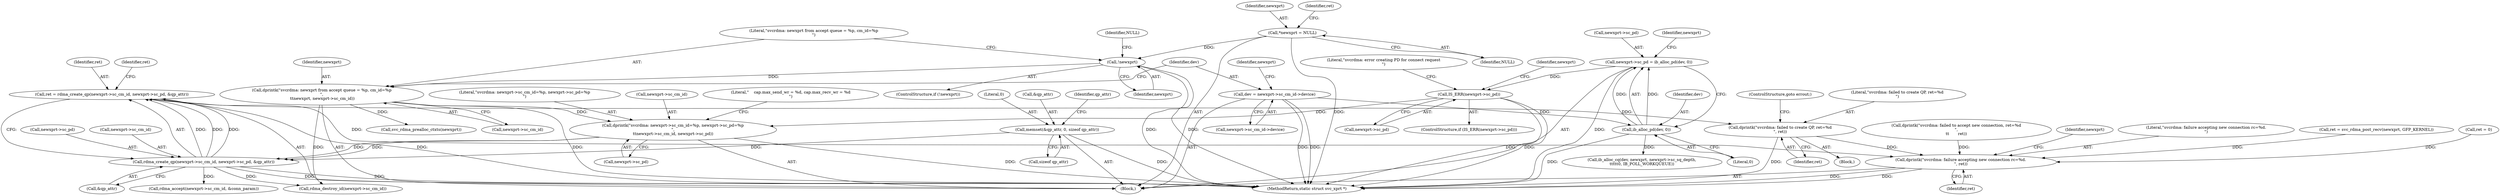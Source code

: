 digraph "0_linux_c70422f760c120480fee4de6c38804c72aa26bc1_44@API" {
"1000486" [label="(Call,ret = rdma_create_qp(newxprt->sc_cm_id, newxprt->sc_pd, &qp_attr))"];
"1000488" [label="(Call,rdma_create_qp(newxprt->sc_cm_id, newxprt->sc_pd, &qp_attr))"];
"1000454" [label="(Call,dprintk(\"svcrdma: newxprt->sc_cm_id=%p, newxprt->sc_pd=%p\n\",\n\t\tnewxprt->sc_cm_id, newxprt->sc_pd))"];
"1000178" [label="(Call,dprintk(\"svcrdma: newxprt from accept queue = %p, cm_id=%p\n\",\n \t\tnewxprt, newxprt->sc_cm_id))"];
"1000174" [label="(Call,!newxprt)"];
"1000116" [label="(Call,*newxprt = NULL)"];
"1000325" [label="(Call,IS_ERR(newxprt->sc_pd))"];
"1000317" [label="(Call,newxprt->sc_pd = ib_alloc_pd(dev, 0))"];
"1000321" [label="(Call,ib_alloc_pd(dev, 0))"];
"1000184" [label="(Call,dev = newxprt->sc_cm_id->device)"];
"1000375" [label="(Call,memset(&qp_attr, 0, sizeof qp_attr))"];
"1000500" [label="(Call,dprintk(\"svcrdma: failed to create QP, ret=%d\n\", ret))"];
"1000764" [label="(Call,dprintk(\"svcrdma: failure accepting new connection rc=%d.\n\", ret))"];
"1000326" [label="(Call,newxprt->sc_pd)"];
"1000322" [label="(Identifier,dev)"];
"1000117" [label="(Identifier,newxprt)"];
"1000331" [label="(Literal,\"svcrdma: error creating PD for connect request\n\")"];
"1000175" [label="(Identifier,newxprt)"];
"1000321" [label="(Call,ib_alloc_pd(dev, 0))"];
"1000180" [label="(Identifier,newxprt)"];
"1000186" [label="(Call,newxprt->sc_cm_id->device)"];
"1000116" [label="(Call,*newxprt = NULL)"];
"1000118" [label="(Identifier,NULL)"];
"1000499" [label="(Block,)"];
"1000770" [label="(Identifier,newxprt)"];
"1000181" [label="(Call,newxprt->sc_cm_id)"];
"1000379" [label="(Call,sizeof qp_attr)"];
"1000454" [label="(Call,dprintk(\"svcrdma: newxprt->sc_cm_id=%p, newxprt->sc_pd=%p\n\",\n\t\tnewxprt->sc_cm_id, newxprt->sc_pd))"];
"1000184" [label="(Call,dev = newxprt->sc_cm_id->device)"];
"1000488" [label="(Call,rdma_create_qp(newxprt->sc_cm_id, newxprt->sc_pd, &qp_attr))"];
"1000765" [label="(Literal,\"svcrdma: failure accepting new connection rc=%d.\n\")"];
"1000318" [label="(Call,newxprt->sc_pd)"];
"1000375" [label="(Call,memset(&qp_attr, 0, sizeof qp_attr))"];
"1000503" [label="(ControlStructure,goto errout;)"];
"1000486" [label="(Call,ret = rdma_create_qp(newxprt->sc_cm_id, newxprt->sc_pd, &qp_attr))"];
"1000177" [label="(Identifier,NULL)"];
"1000492" [label="(Call,newxprt->sc_pd)"];
"1000487" [label="(Identifier,ret)"];
"1000285" [label="(Call,svc_rdma_prealloc_ctxts(newxprt))"];
"1000596" [label="(Call,ret = svc_rdma_post_recv(newxprt, GFP_KERNEL))"];
"1000786" [label="(Call,rdma_destroy_id(newxprt->sc_cm_id))"];
"1000489" [label="(Call,newxprt->sc_cm_id)"];
"1000378" [label="(Literal,0)"];
"1000463" [label="(Literal,\"    cap.max_send_wr = %d, cap.max_recv_wr = %d\n\")"];
"1000764" [label="(Call,dprintk(\"svcrdma: failure accepting new connection rc=%d.\n\", ret))"];
"1000174" [label="(Call,!newxprt)"];
"1000323" [label="(Literal,0)"];
"1000317" [label="(Call,newxprt->sc_pd = ib_alloc_pd(dev, 0))"];
"1000193" [label="(Identifier,newxprt)"];
"1000185" [label="(Identifier,dev)"];
"1000335" [label="(Identifier,newxprt)"];
"1000173" [label="(ControlStructure,if (!newxprt))"];
"1000500" [label="(Call,dprintk(\"svcrdma: failed to create QP, ret=%d\n\", ret))"];
"1000766" [label="(Identifier,ret)"];
"1000179" [label="(Literal,\"svcrdma: newxprt from accept queue = %p, cm_id=%p\n\")"];
"1000337" [label="(Call,ib_alloc_cq(dev, newxprt, newxprt->sc_sq_depth,\n\t\t\t\t\t0, IB_POLL_WORKQUEUE))"];
"1000797" [label="(MethodReturn,static struct svc_xprt *)"];
"1000376" [label="(Call,&qp_attr)"];
"1000455" [label="(Literal,\"svcrdma: newxprt->sc_cm_id=%p, newxprt->sc_pd=%p\n\")"];
"1000126" [label="(Call,ret = 0)"];
"1000113" [label="(Block,)"];
"1000178" [label="(Call,dprintk(\"svcrdma: newxprt from accept queue = %p, cm_id=%p\n\",\n \t\tnewxprt, newxprt->sc_cm_id))"];
"1000456" [label="(Call,newxprt->sc_cm_id)"];
"1000324" [label="(ControlStructure,if (IS_ERR(newxprt->sc_pd)))"];
"1000127" [label="(Identifier,ret)"];
"1000327" [label="(Identifier,newxprt)"];
"1000495" [label="(Call,&qp_attr)"];
"1000501" [label="(Literal,\"svcrdma: failed to create QP, ret=%d\n\")"];
"1000679" [label="(Call,rdma_accept(newxprt->sc_cm_id, &conn_param))"];
"1000498" [label="(Identifier,ret)"];
"1000502" [label="(Identifier,ret)"];
"1000383" [label="(Identifier,qp_attr)"];
"1000688" [label="(Call,dprintk(\"svcrdma: failed to accept new connection, ret=%d\n\",\n\t\t       ret))"];
"1000459" [label="(Call,newxprt->sc_pd)"];
"1000325" [label="(Call,IS_ERR(newxprt->sc_pd))"];
"1000486" -> "1000113"  [label="AST: "];
"1000486" -> "1000488"  [label="CFG: "];
"1000487" -> "1000486"  [label="AST: "];
"1000488" -> "1000486"  [label="AST: "];
"1000498" -> "1000486"  [label="CFG: "];
"1000486" -> "1000797"  [label="DDG: "];
"1000488" -> "1000486"  [label="DDG: "];
"1000488" -> "1000486"  [label="DDG: "];
"1000488" -> "1000486"  [label="DDG: "];
"1000486" -> "1000500"  [label="DDG: "];
"1000486" -> "1000764"  [label="DDG: "];
"1000488" -> "1000495"  [label="CFG: "];
"1000489" -> "1000488"  [label="AST: "];
"1000492" -> "1000488"  [label="AST: "];
"1000495" -> "1000488"  [label="AST: "];
"1000488" -> "1000797"  [label="DDG: "];
"1000488" -> "1000797"  [label="DDG: "];
"1000454" -> "1000488"  [label="DDG: "];
"1000454" -> "1000488"  [label="DDG: "];
"1000375" -> "1000488"  [label="DDG: "];
"1000488" -> "1000679"  [label="DDG: "];
"1000488" -> "1000786"  [label="DDG: "];
"1000454" -> "1000113"  [label="AST: "];
"1000454" -> "1000459"  [label="CFG: "];
"1000455" -> "1000454"  [label="AST: "];
"1000456" -> "1000454"  [label="AST: "];
"1000459" -> "1000454"  [label="AST: "];
"1000463" -> "1000454"  [label="CFG: "];
"1000454" -> "1000797"  [label="DDG: "];
"1000178" -> "1000454"  [label="DDG: "];
"1000325" -> "1000454"  [label="DDG: "];
"1000178" -> "1000113"  [label="AST: "];
"1000178" -> "1000181"  [label="CFG: "];
"1000179" -> "1000178"  [label="AST: "];
"1000180" -> "1000178"  [label="AST: "];
"1000181" -> "1000178"  [label="AST: "];
"1000185" -> "1000178"  [label="CFG: "];
"1000178" -> "1000797"  [label="DDG: "];
"1000174" -> "1000178"  [label="DDG: "];
"1000178" -> "1000285"  [label="DDG: "];
"1000178" -> "1000786"  [label="DDG: "];
"1000174" -> "1000173"  [label="AST: "];
"1000174" -> "1000175"  [label="CFG: "];
"1000175" -> "1000174"  [label="AST: "];
"1000177" -> "1000174"  [label="CFG: "];
"1000179" -> "1000174"  [label="CFG: "];
"1000174" -> "1000797"  [label="DDG: "];
"1000174" -> "1000797"  [label="DDG: "];
"1000116" -> "1000174"  [label="DDG: "];
"1000116" -> "1000113"  [label="AST: "];
"1000116" -> "1000118"  [label="CFG: "];
"1000117" -> "1000116"  [label="AST: "];
"1000118" -> "1000116"  [label="AST: "];
"1000127" -> "1000116"  [label="CFG: "];
"1000116" -> "1000797"  [label="DDG: "];
"1000325" -> "1000324"  [label="AST: "];
"1000325" -> "1000326"  [label="CFG: "];
"1000326" -> "1000325"  [label="AST: "];
"1000331" -> "1000325"  [label="CFG: "];
"1000335" -> "1000325"  [label="CFG: "];
"1000325" -> "1000797"  [label="DDG: "];
"1000325" -> "1000797"  [label="DDG: "];
"1000317" -> "1000325"  [label="DDG: "];
"1000317" -> "1000113"  [label="AST: "];
"1000317" -> "1000321"  [label="CFG: "];
"1000318" -> "1000317"  [label="AST: "];
"1000321" -> "1000317"  [label="AST: "];
"1000327" -> "1000317"  [label="CFG: "];
"1000317" -> "1000797"  [label="DDG: "];
"1000321" -> "1000317"  [label="DDG: "];
"1000321" -> "1000317"  [label="DDG: "];
"1000321" -> "1000323"  [label="CFG: "];
"1000322" -> "1000321"  [label="AST: "];
"1000323" -> "1000321"  [label="AST: "];
"1000321" -> "1000797"  [label="DDG: "];
"1000184" -> "1000321"  [label="DDG: "];
"1000321" -> "1000337"  [label="DDG: "];
"1000184" -> "1000113"  [label="AST: "];
"1000184" -> "1000186"  [label="CFG: "];
"1000185" -> "1000184"  [label="AST: "];
"1000186" -> "1000184"  [label="AST: "];
"1000193" -> "1000184"  [label="CFG: "];
"1000184" -> "1000797"  [label="DDG: "];
"1000184" -> "1000797"  [label="DDG: "];
"1000375" -> "1000113"  [label="AST: "];
"1000375" -> "1000379"  [label="CFG: "];
"1000376" -> "1000375"  [label="AST: "];
"1000378" -> "1000375"  [label="AST: "];
"1000379" -> "1000375"  [label="AST: "];
"1000383" -> "1000375"  [label="CFG: "];
"1000375" -> "1000797"  [label="DDG: "];
"1000500" -> "1000499"  [label="AST: "];
"1000500" -> "1000502"  [label="CFG: "];
"1000501" -> "1000500"  [label="AST: "];
"1000502" -> "1000500"  [label="AST: "];
"1000503" -> "1000500"  [label="CFG: "];
"1000500" -> "1000797"  [label="DDG: "];
"1000500" -> "1000764"  [label="DDG: "];
"1000764" -> "1000113"  [label="AST: "];
"1000764" -> "1000766"  [label="CFG: "];
"1000765" -> "1000764"  [label="AST: "];
"1000766" -> "1000764"  [label="AST: "];
"1000770" -> "1000764"  [label="CFG: "];
"1000764" -> "1000797"  [label="DDG: "];
"1000764" -> "1000797"  [label="DDG: "];
"1000688" -> "1000764"  [label="DDG: "];
"1000596" -> "1000764"  [label="DDG: "];
"1000126" -> "1000764"  [label="DDG: "];
}
